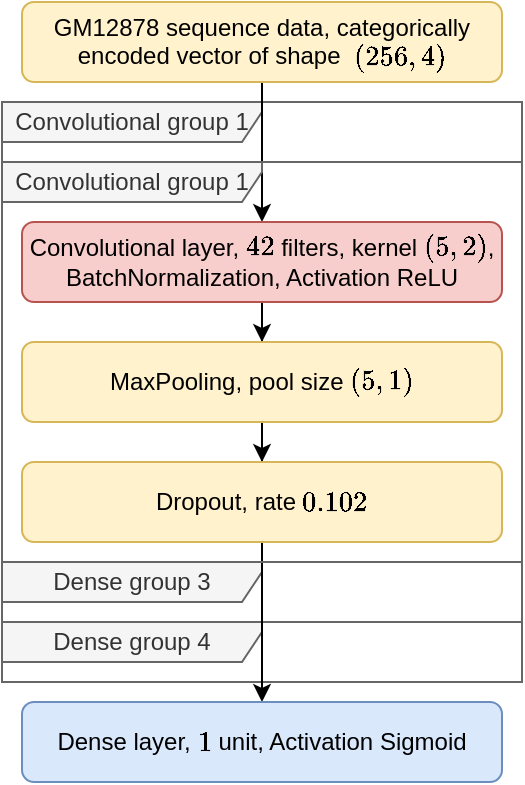 <mxfile version="14.5.1" type="device"><diagram id="hYDwUghNXbwUdYtKPZCs" name="Pagina-1"><mxGraphModel dx="1106" dy="892" grid="1" gridSize="10" guides="1" tooltips="1" connect="1" arrows="1" fold="1" page="1" pageScale="1" pageWidth="827" pageHeight="1169" math="1" shadow="0"><root><mxCell id="0"/><mxCell id="1" parent="0"/><mxCell id="DA3yoBaQdM5A_L-2WKju-29" value="Dense group 4" style="shape=umlFrame;whiteSpace=wrap;html=1;width=130;height=20;fillColor=#f5f5f5;strokeColor=#666666;fontColor=#333333;" parent="1" vertex="1"><mxGeometry x="70" y="450" width="260" height="30" as="geometry"/></mxCell><mxCell id="DA3yoBaQdM5A_L-2WKju-25" value="Convolutional group 1" style="shape=umlFrame;whiteSpace=wrap;html=1;width=130;height=20;fillColor=#f5f5f5;strokeColor=#666666;fontColor=#333333;" parent="1" vertex="1"><mxGeometry x="70" y="190" width="260" height="30" as="geometry"/></mxCell><mxCell id="DA3yoBaQdM5A_L-2WKju-28" value="Dense group 3" style="shape=umlFrame;whiteSpace=wrap;html=1;width=130;height=20;fillColor=#f5f5f5;strokeColor=#666666;fontColor=#333333;" parent="1" vertex="1"><mxGeometry x="70" y="420" width="260" height="30" as="geometry"/></mxCell><mxCell id="DA3yoBaQdM5A_L-2WKju-7" style="edgeStyle=orthogonalEdgeStyle;rounded=0;orthogonalLoop=1;jettySize=auto;html=1;" parent="1" edge="1"><mxGeometry relative="1" as="geometry"><mxPoint x="200" y="260" as="sourcePoint"/></mxGeometry></mxCell><mxCell id="DA3yoBaQdM5A_L-2WKju-36" style="edgeStyle=orthogonalEdgeStyle;rounded=0;orthogonalLoop=1;jettySize=auto;html=1;" parent="1" source="DA3yoBaQdM5A_L-2WKju-2" target="DA3yoBaQdM5A_L-2WKju-30" edge="1"><mxGeometry relative="1" as="geometry"/></mxCell><mxCell id="DA3yoBaQdM5A_L-2WKju-2" value="GM12878 sequence data, categorically encoded vector of shape&amp;nbsp;&amp;nbsp;\((256, 4)\)" style="rounded=1;whiteSpace=wrap;html=1;fillColor=#fff2cc;strokeColor=#d6b656;" parent="1" vertex="1"><mxGeometry x="80" y="140" width="240" height="40" as="geometry"/></mxCell><mxCell id="DA3yoBaQdM5A_L-2WKju-13" style="edgeStyle=orthogonalEdgeStyle;rounded=0;orthogonalLoop=1;jettySize=auto;html=1;" parent="1" edge="1"><mxGeometry relative="1" as="geometry"><mxPoint x="200" y="430" as="sourcePoint"/></mxGeometry></mxCell><mxCell id="DA3yoBaQdM5A_L-2WKju-15" style="edgeStyle=orthogonalEdgeStyle;rounded=0;orthogonalLoop=1;jettySize=auto;html=1;" parent="1" edge="1"><mxGeometry relative="1" as="geometry"><mxPoint x="200" y="490" as="sourcePoint"/></mxGeometry></mxCell><mxCell id="DA3yoBaQdM5A_L-2WKju-17" style="edgeStyle=orthogonalEdgeStyle;rounded=0;orthogonalLoop=1;jettySize=auto;html=1;" parent="1" edge="1"><mxGeometry relative="1" as="geometry"><mxPoint x="200" y="550" as="sourcePoint"/></mxGeometry></mxCell><mxCell id="DA3yoBaQdM5A_L-2WKju-19" style="edgeStyle=orthogonalEdgeStyle;rounded=0;orthogonalLoop=1;jettySize=auto;html=1;" parent="1" edge="1"><mxGeometry relative="1" as="geometry"><mxPoint x="200" y="630" as="sourcePoint"/></mxGeometry></mxCell><mxCell id="DA3yoBaQdM5A_L-2WKju-21" style="edgeStyle=orthogonalEdgeStyle;rounded=0;orthogonalLoop=1;jettySize=auto;html=1;" parent="1" edge="1"><mxGeometry relative="1" as="geometry"><mxPoint x="200" y="690" as="sourcePoint"/></mxGeometry></mxCell><mxCell id="DA3yoBaQdM5A_L-2WKju-23" style="edgeStyle=orthogonalEdgeStyle;rounded=0;orthogonalLoop=1;jettySize=auto;html=1;" parent="1" source="DA3yoBaQdM5A_L-2WKju-33" target="DA3yoBaQdM5A_L-2WKju-22" edge="1"><mxGeometry relative="1" as="geometry"><mxPoint x="200" y="750" as="sourcePoint"/></mxGeometry></mxCell><mxCell id="DA3yoBaQdM5A_L-2WKju-22" value="Dense layer, \(1\) unit, Activation Sigmoid" style="rounded=1;whiteSpace=wrap;html=1;fillColor=#dae8fc;strokeColor=#6c8ebf;" parent="1" vertex="1"><mxGeometry x="80" y="490" width="240" height="40" as="geometry"/></mxCell><mxCell id="DA3yoBaQdM5A_L-2WKju-27" style="edgeStyle=orthogonalEdgeStyle;rounded=0;orthogonalLoop=1;jettySize=auto;html=1;" parent="1" edge="1"><mxGeometry relative="1" as="geometry"><mxPoint x="200" y="320" as="sourcePoint"/></mxGeometry></mxCell><mxCell id="DA3yoBaQdM5A_L-2WKju-26" value="Convolutional group 1" style="shape=umlFrame;whiteSpace=wrap;html=1;width=130;height=20;fillColor=#f5f5f5;strokeColor=#666666;fontColor=#333333;" parent="1" vertex="1"><mxGeometry x="70" y="220" width="260" height="200" as="geometry"/></mxCell><mxCell id="DA3yoBaQdM5A_L-2WKju-34" style="edgeStyle=orthogonalEdgeStyle;rounded=0;orthogonalLoop=1;jettySize=auto;html=1;" parent="1" source="DA3yoBaQdM5A_L-2WKju-30" target="DA3yoBaQdM5A_L-2WKju-31" edge="1"><mxGeometry relative="1" as="geometry"/></mxCell><mxCell id="DA3yoBaQdM5A_L-2WKju-30" value="Convolutional layer, \(42\) filters, kernel \((5, 2)\), BatchNormalization, Activation ReLU" style="rounded=1;whiteSpace=wrap;html=1;fillColor=#f8cecc;strokeColor=#b85450;" parent="1" vertex="1"><mxGeometry x="80" y="250" width="240" height="40" as="geometry"/></mxCell><mxCell id="DA3yoBaQdM5A_L-2WKju-35" style="edgeStyle=orthogonalEdgeStyle;rounded=0;orthogonalLoop=1;jettySize=auto;html=1;" parent="1" source="DA3yoBaQdM5A_L-2WKju-31" target="DA3yoBaQdM5A_L-2WKju-33" edge="1"><mxGeometry relative="1" as="geometry"/></mxCell><mxCell id="DA3yoBaQdM5A_L-2WKju-31" value="MaxPooling, pool size \((5, 1)\)" style="rounded=1;whiteSpace=wrap;html=1;fillColor=#fff2cc;strokeColor=#d6b656;" parent="1" vertex="1"><mxGeometry x="80" y="310" width="240" height="40" as="geometry"/></mxCell><mxCell id="DA3yoBaQdM5A_L-2WKju-33" value="Dropout, rate \(0.102\)" style="rounded=1;whiteSpace=wrap;html=1;fillColor=#fff2cc;strokeColor=#d6b656;" parent="1" vertex="1"><mxGeometry x="80" y="370" width="240" height="40" as="geometry"/></mxCell></root></mxGraphModel></diagram></mxfile>